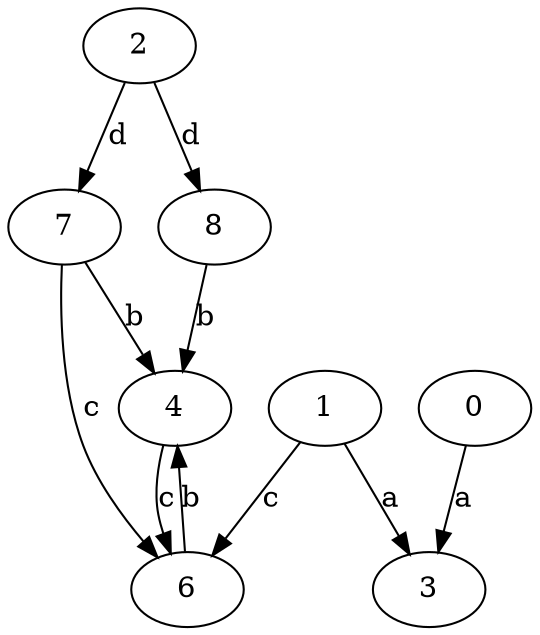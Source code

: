 strict digraph  {
2;
3;
0;
4;
1;
6;
7;
8;
2 -> 7  [label=d];
2 -> 8  [label=d];
0 -> 3  [label=a];
4 -> 6  [label=c];
1 -> 3  [label=a];
1 -> 6  [label=c];
6 -> 4  [label=b];
7 -> 4  [label=b];
7 -> 6  [label=c];
8 -> 4  [label=b];
}
